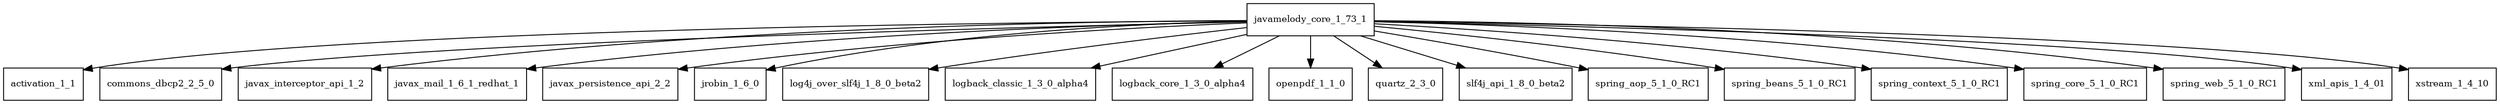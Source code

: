 digraph javamelody_core_1_73_1_dependencies {
  node [shape = box, fontsize=10.0];
  javamelody_core_1_73_1 -> activation_1_1;
  javamelody_core_1_73_1 -> commons_dbcp2_2_5_0;
  javamelody_core_1_73_1 -> javax_interceptor_api_1_2;
  javamelody_core_1_73_1 -> javax_mail_1_6_1_redhat_1;
  javamelody_core_1_73_1 -> javax_persistence_api_2_2;
  javamelody_core_1_73_1 -> jrobin_1_6_0;
  javamelody_core_1_73_1 -> log4j_over_slf4j_1_8_0_beta2;
  javamelody_core_1_73_1 -> logback_classic_1_3_0_alpha4;
  javamelody_core_1_73_1 -> logback_core_1_3_0_alpha4;
  javamelody_core_1_73_1 -> openpdf_1_1_0;
  javamelody_core_1_73_1 -> quartz_2_3_0;
  javamelody_core_1_73_1 -> slf4j_api_1_8_0_beta2;
  javamelody_core_1_73_1 -> spring_aop_5_1_0_RC1;
  javamelody_core_1_73_1 -> spring_beans_5_1_0_RC1;
  javamelody_core_1_73_1 -> spring_context_5_1_0_RC1;
  javamelody_core_1_73_1 -> spring_core_5_1_0_RC1;
  javamelody_core_1_73_1 -> spring_web_5_1_0_RC1;
  javamelody_core_1_73_1 -> xml_apis_1_4_01;
  javamelody_core_1_73_1 -> xstream_1_4_10;
}
